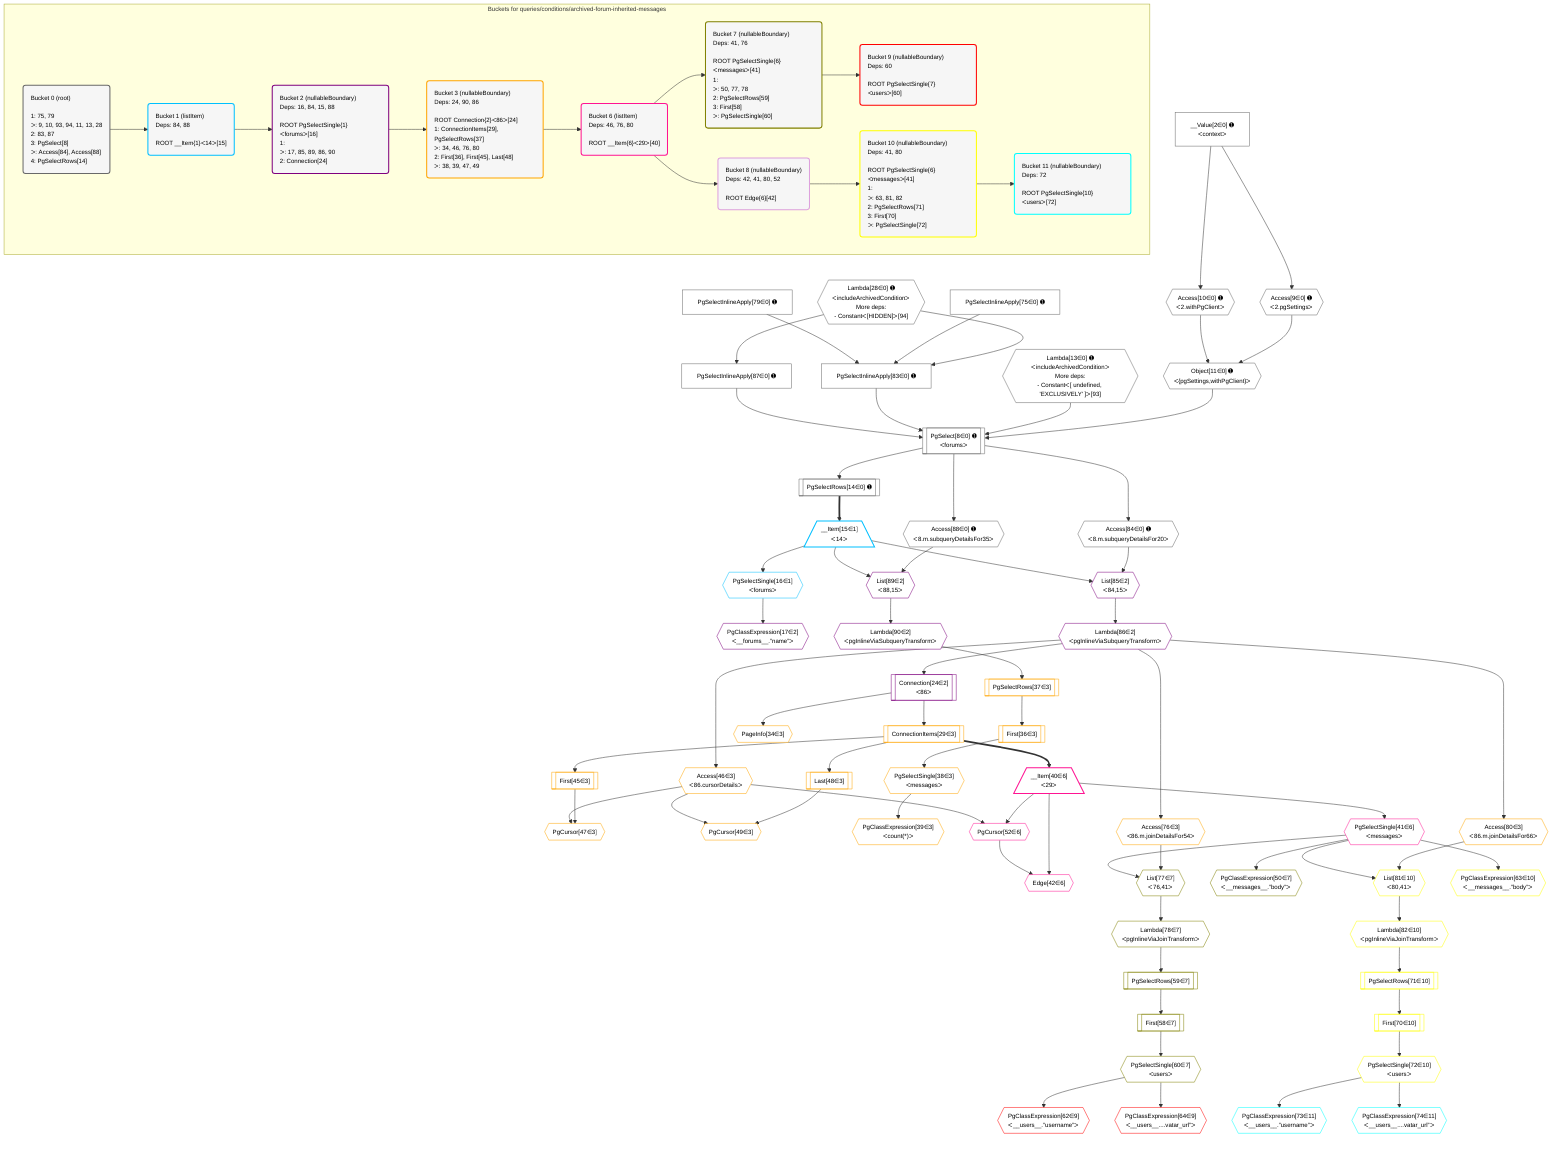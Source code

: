 %%{init: {'themeVariables': { 'fontSize': '12px'}}}%%
graph TD
    classDef path fill:#eee,stroke:#000,color:#000
    classDef plan fill:#fff,stroke-width:1px,color:#000
    classDef itemplan fill:#fff,stroke-width:2px,color:#000
    classDef unbatchedplan fill:#dff,stroke-width:1px,color:#000
    classDef sideeffectplan fill:#fcc,stroke-width:2px,color:#000
    classDef bucket fill:#f6f6f6,color:#000,stroke-width:2px,text-align:left

    subgraph "Buckets for queries/conditions/archived-forum-inherited-messages"
    Bucket0("Bucket 0 (root)<br /><br />1: 75, 79<br />ᐳ: 9, 10, 93, 94, 11, 13, 28<br />2: 83, 87<br />3: PgSelect[8]<br />ᐳ: Access[84], Access[88]<br />4: PgSelectRows[14]"):::bucket
    Bucket1("Bucket 1 (listItem)<br />Deps: 84, 88<br /><br />ROOT __Item{1}ᐸ14ᐳ[15]"):::bucket
    Bucket2("Bucket 2 (nullableBoundary)<br />Deps: 16, 84, 15, 88<br /><br />ROOT PgSelectSingle{1}ᐸforumsᐳ[16]<br />1: <br />ᐳ: 17, 85, 89, 86, 90<br />2: Connection[24]"):::bucket
    Bucket3("Bucket 3 (nullableBoundary)<br />Deps: 24, 90, 86<br /><br />ROOT Connection{2}ᐸ86ᐳ[24]<br />1: ConnectionItems[29], PgSelectRows[37]<br />ᐳ: 34, 46, 76, 80<br />2: First[36], First[45], Last[48]<br />ᐳ: 38, 39, 47, 49"):::bucket
    Bucket6("Bucket 6 (listItem)<br />Deps: 46, 76, 80<br /><br />ROOT __Item{6}ᐸ29ᐳ[40]"):::bucket
    Bucket7("Bucket 7 (nullableBoundary)<br />Deps: 41, 76<br /><br />ROOT PgSelectSingle{6}ᐸmessagesᐳ[41]<br />1: <br />ᐳ: 50, 77, 78<br />2: PgSelectRows[59]<br />3: First[58]<br />ᐳ: PgSelectSingle[60]"):::bucket
    Bucket8("Bucket 8 (nullableBoundary)<br />Deps: 42, 41, 80, 52<br /><br />ROOT Edge{6}[42]"):::bucket
    Bucket9("Bucket 9 (nullableBoundary)<br />Deps: 60<br /><br />ROOT PgSelectSingle{7}ᐸusersᐳ[60]"):::bucket
    Bucket10("Bucket 10 (nullableBoundary)<br />Deps: 41, 80<br /><br />ROOT PgSelectSingle{6}ᐸmessagesᐳ[41]<br />1: <br />ᐳ: 63, 81, 82<br />2: PgSelectRows[71]<br />3: First[70]<br />ᐳ: PgSelectSingle[72]"):::bucket
    Bucket11("Bucket 11 (nullableBoundary)<br />Deps: 72<br /><br />ROOT PgSelectSingle{10}ᐸusersᐳ[72]"):::bucket
    end
    Bucket0 --> Bucket1
    Bucket1 --> Bucket2
    Bucket2 --> Bucket3
    Bucket3 --> Bucket6
    Bucket6 --> Bucket7 & Bucket8
    Bucket7 --> Bucket9
    Bucket8 --> Bucket10
    Bucket10 --> Bucket11

    %% plan dependencies
    PgSelect8[["PgSelect[8∈0] ➊<br />ᐸforumsᐳ"]]:::plan
    Object11{{"Object[11∈0] ➊<br />ᐸ{pgSettings,withPgClient}ᐳ"}}:::plan
    Lambda13{{"Lambda[13∈0] ➊<br />ᐸincludeArchivedConditionᐳ<br />More deps:<br />- Constantᐸ[ undefined, 'EXCLUSIVELY' ]ᐳ[93]"}}:::plan
    PgSelectInlineApply83["PgSelectInlineApply[83∈0] ➊"]:::plan
    PgSelectInlineApply87["PgSelectInlineApply[87∈0] ➊"]:::plan
    Object11 & Lambda13 & PgSelectInlineApply83 & PgSelectInlineApply87 --> PgSelect8
    Lambda28{{"Lambda[28∈0] ➊<br />ᐸincludeArchivedConditionᐳ<br />More deps:<br />- Constantᐸ[HIDDEN]ᐳ[94]"}}:::plan
    PgSelectInlineApply75["PgSelectInlineApply[75∈0] ➊"]:::plan
    PgSelectInlineApply79["PgSelectInlineApply[79∈0] ➊"]:::plan
    Lambda28 & PgSelectInlineApply75 & PgSelectInlineApply79 --> PgSelectInlineApply83
    Access9{{"Access[9∈0] ➊<br />ᐸ2.pgSettingsᐳ"}}:::plan
    Access10{{"Access[10∈0] ➊<br />ᐸ2.withPgClientᐳ"}}:::plan
    Access9 & Access10 --> Object11
    __Value2["__Value[2∈0] ➊<br />ᐸcontextᐳ"]:::plan
    __Value2 --> Access9
    __Value2 --> Access10
    PgSelectRows14[["PgSelectRows[14∈0] ➊"]]:::plan
    PgSelect8 --> PgSelectRows14
    Access84{{"Access[84∈0] ➊<br />ᐸ8.m.subqueryDetailsFor20ᐳ"}}:::plan
    PgSelect8 --> Access84
    Lambda28 --> PgSelectInlineApply87
    Access88{{"Access[88∈0] ➊<br />ᐸ8.m.subqueryDetailsFor35ᐳ"}}:::plan
    PgSelect8 --> Access88
    __Item15[/"__Item[15∈1]<br />ᐸ14ᐳ"\]:::itemplan
    PgSelectRows14 ==> __Item15
    PgSelectSingle16{{"PgSelectSingle[16∈1]<br />ᐸforumsᐳ"}}:::plan
    __Item15 --> PgSelectSingle16
    List85{{"List[85∈2]<br />ᐸ84,15ᐳ"}}:::plan
    Access84 & __Item15 --> List85
    List89{{"List[89∈2]<br />ᐸ88,15ᐳ"}}:::plan
    Access88 & __Item15 --> List89
    PgClassExpression17{{"PgClassExpression[17∈2]<br />ᐸ__forums__.”name”ᐳ"}}:::plan
    PgSelectSingle16 --> PgClassExpression17
    Connection24[["Connection[24∈2]<br />ᐸ86ᐳ"]]:::plan
    Lambda86{{"Lambda[86∈2]<br />ᐸpgInlineViaSubqueryTransformᐳ"}}:::plan
    Lambda86 --> Connection24
    List85 --> Lambda86
    Lambda90{{"Lambda[90∈2]<br />ᐸpgInlineViaSubqueryTransformᐳ"}}:::plan
    List89 --> Lambda90
    PgCursor47{{"PgCursor[47∈3]"}}:::plan
    First45[["First[45∈3]"]]:::plan
    Access46{{"Access[46∈3]<br />ᐸ86.cursorDetailsᐳ"}}:::plan
    First45 & Access46 --> PgCursor47
    PgCursor49{{"PgCursor[49∈3]"}}:::plan
    Last48[["Last[48∈3]"]]:::plan
    Last48 & Access46 --> PgCursor49
    ConnectionItems29[["ConnectionItems[29∈3]"]]:::plan
    Connection24 --> ConnectionItems29
    PageInfo34{{"PageInfo[34∈3]"}}:::plan
    Connection24 --> PageInfo34
    First36[["First[36∈3]"]]:::plan
    PgSelectRows37[["PgSelectRows[37∈3]"]]:::plan
    PgSelectRows37 --> First36
    Lambda90 --> PgSelectRows37
    PgSelectSingle38{{"PgSelectSingle[38∈3]<br />ᐸmessagesᐳ"}}:::plan
    First36 --> PgSelectSingle38
    PgClassExpression39{{"PgClassExpression[39∈3]<br />ᐸcount(*)ᐳ"}}:::plan
    PgSelectSingle38 --> PgClassExpression39
    ConnectionItems29 --> First45
    Lambda86 --> Access46
    ConnectionItems29 --> Last48
    Access76{{"Access[76∈3]<br />ᐸ86.m.joinDetailsFor54ᐳ"}}:::plan
    Lambda86 --> Access76
    Access80{{"Access[80∈3]<br />ᐸ86.m.joinDetailsFor66ᐳ"}}:::plan
    Lambda86 --> Access80
    Edge42{{"Edge[42∈6]"}}:::plan
    __Item40[/"__Item[40∈6]<br />ᐸ29ᐳ"\]:::itemplan
    PgCursor52{{"PgCursor[52∈6]"}}:::plan
    __Item40 & PgCursor52 --> Edge42
    __Item40 & Access46 --> PgCursor52
    ConnectionItems29 ==> __Item40
    PgSelectSingle41{{"PgSelectSingle[41∈6]<br />ᐸmessagesᐳ"}}:::plan
    __Item40 --> PgSelectSingle41
    List77{{"List[77∈7]<br />ᐸ76,41ᐳ"}}:::plan
    Access76 & PgSelectSingle41 --> List77
    PgClassExpression50{{"PgClassExpression[50∈7]<br />ᐸ__messages__.”body”ᐳ"}}:::plan
    PgSelectSingle41 --> PgClassExpression50
    First58[["First[58∈7]"]]:::plan
    PgSelectRows59[["PgSelectRows[59∈7]"]]:::plan
    PgSelectRows59 --> First58
    Lambda78{{"Lambda[78∈7]<br />ᐸpgInlineViaJoinTransformᐳ"}}:::plan
    Lambda78 --> PgSelectRows59
    PgSelectSingle60{{"PgSelectSingle[60∈7]<br />ᐸusersᐳ"}}:::plan
    First58 --> PgSelectSingle60
    List77 --> Lambda78
    PgClassExpression62{{"PgClassExpression[62∈9]<br />ᐸ__users__.”username”ᐳ"}}:::plan
    PgSelectSingle60 --> PgClassExpression62
    PgClassExpression64{{"PgClassExpression[64∈9]<br />ᐸ__users__....vatar_url”ᐳ"}}:::plan
    PgSelectSingle60 --> PgClassExpression64
    List81{{"List[81∈10]<br />ᐸ80,41ᐳ"}}:::plan
    Access80 & PgSelectSingle41 --> List81
    PgClassExpression63{{"PgClassExpression[63∈10]<br />ᐸ__messages__.”body”ᐳ"}}:::plan
    PgSelectSingle41 --> PgClassExpression63
    First70[["First[70∈10]"]]:::plan
    PgSelectRows71[["PgSelectRows[71∈10]"]]:::plan
    PgSelectRows71 --> First70
    Lambda82{{"Lambda[82∈10]<br />ᐸpgInlineViaJoinTransformᐳ"}}:::plan
    Lambda82 --> PgSelectRows71
    PgSelectSingle72{{"PgSelectSingle[72∈10]<br />ᐸusersᐳ"}}:::plan
    First70 --> PgSelectSingle72
    List81 --> Lambda82
    PgClassExpression73{{"PgClassExpression[73∈11]<br />ᐸ__users__.”username”ᐳ"}}:::plan
    PgSelectSingle72 --> PgClassExpression73
    PgClassExpression74{{"PgClassExpression[74∈11]<br />ᐸ__users__....vatar_url”ᐳ"}}:::plan
    PgSelectSingle72 --> PgClassExpression74

    %% define steps
    classDef bucket0 stroke:#696969
    class Bucket0,__Value2,PgSelect8,Access9,Access10,Object11,Lambda13,PgSelectRows14,Lambda28,PgSelectInlineApply75,PgSelectInlineApply79,PgSelectInlineApply83,Access84,PgSelectInlineApply87,Access88 bucket0
    classDef bucket1 stroke:#00bfff
    class Bucket1,__Item15,PgSelectSingle16 bucket1
    classDef bucket2 stroke:#7f007f
    class Bucket2,PgClassExpression17,Connection24,List85,Lambda86,List89,Lambda90 bucket2
    classDef bucket3 stroke:#ffa500
    class Bucket3,ConnectionItems29,PageInfo34,First36,PgSelectRows37,PgSelectSingle38,PgClassExpression39,First45,Access46,PgCursor47,Last48,PgCursor49,Access76,Access80 bucket3
    classDef bucket6 stroke:#ff1493
    class Bucket6,__Item40,PgSelectSingle41,Edge42,PgCursor52 bucket6
    classDef bucket7 stroke:#808000
    class Bucket7,PgClassExpression50,First58,PgSelectRows59,PgSelectSingle60,List77,Lambda78 bucket7
    classDef bucket8 stroke:#dda0dd
    class Bucket8 bucket8
    classDef bucket9 stroke:#ff0000
    class Bucket9,PgClassExpression62,PgClassExpression64 bucket9
    classDef bucket10 stroke:#ffff00
    class Bucket10,PgClassExpression63,First70,PgSelectRows71,PgSelectSingle72,List81,Lambda82 bucket10
    classDef bucket11 stroke:#00ffff
    class Bucket11,PgClassExpression73,PgClassExpression74 bucket11